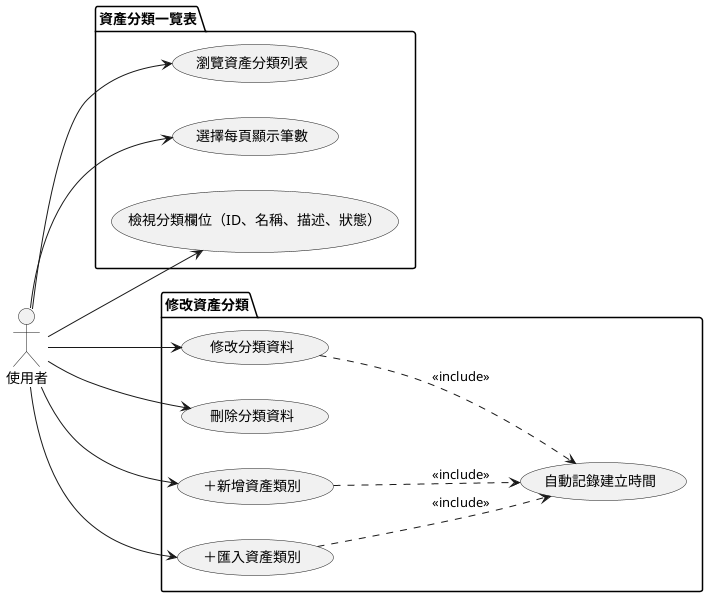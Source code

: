 @startuml

left to right direction

actor 使用者

package "資產分類一覽表" {
    usecase "瀏覽資產分類列表" as UC1
    usecase "選擇每頁顯示筆數" as UC2
    usecase "檢視分類欄位（ID、名稱、描述、狀態）" as UC3
}

package "修改資產分類" {
    usecase "修改分類資料" as UC4
    usecase "刪除分類資料" as UC5
    usecase "＋新增資產類別" as UC6
    usecase "＋匯入資產類別" as UC7
    usecase "自動記錄建立時間" as UC8
}

UC4 .down.> UC8 : <<include>>
UC6 .down.> UC8 : <<include>>
UC7 .down.> UC8 : <<include>>

使用者 --> UC1
使用者 --> UC2
使用者 --> UC3
使用者 --> UC4
使用者 --> UC5
使用者 --> UC6
使用者 --> UC7

@enduml

